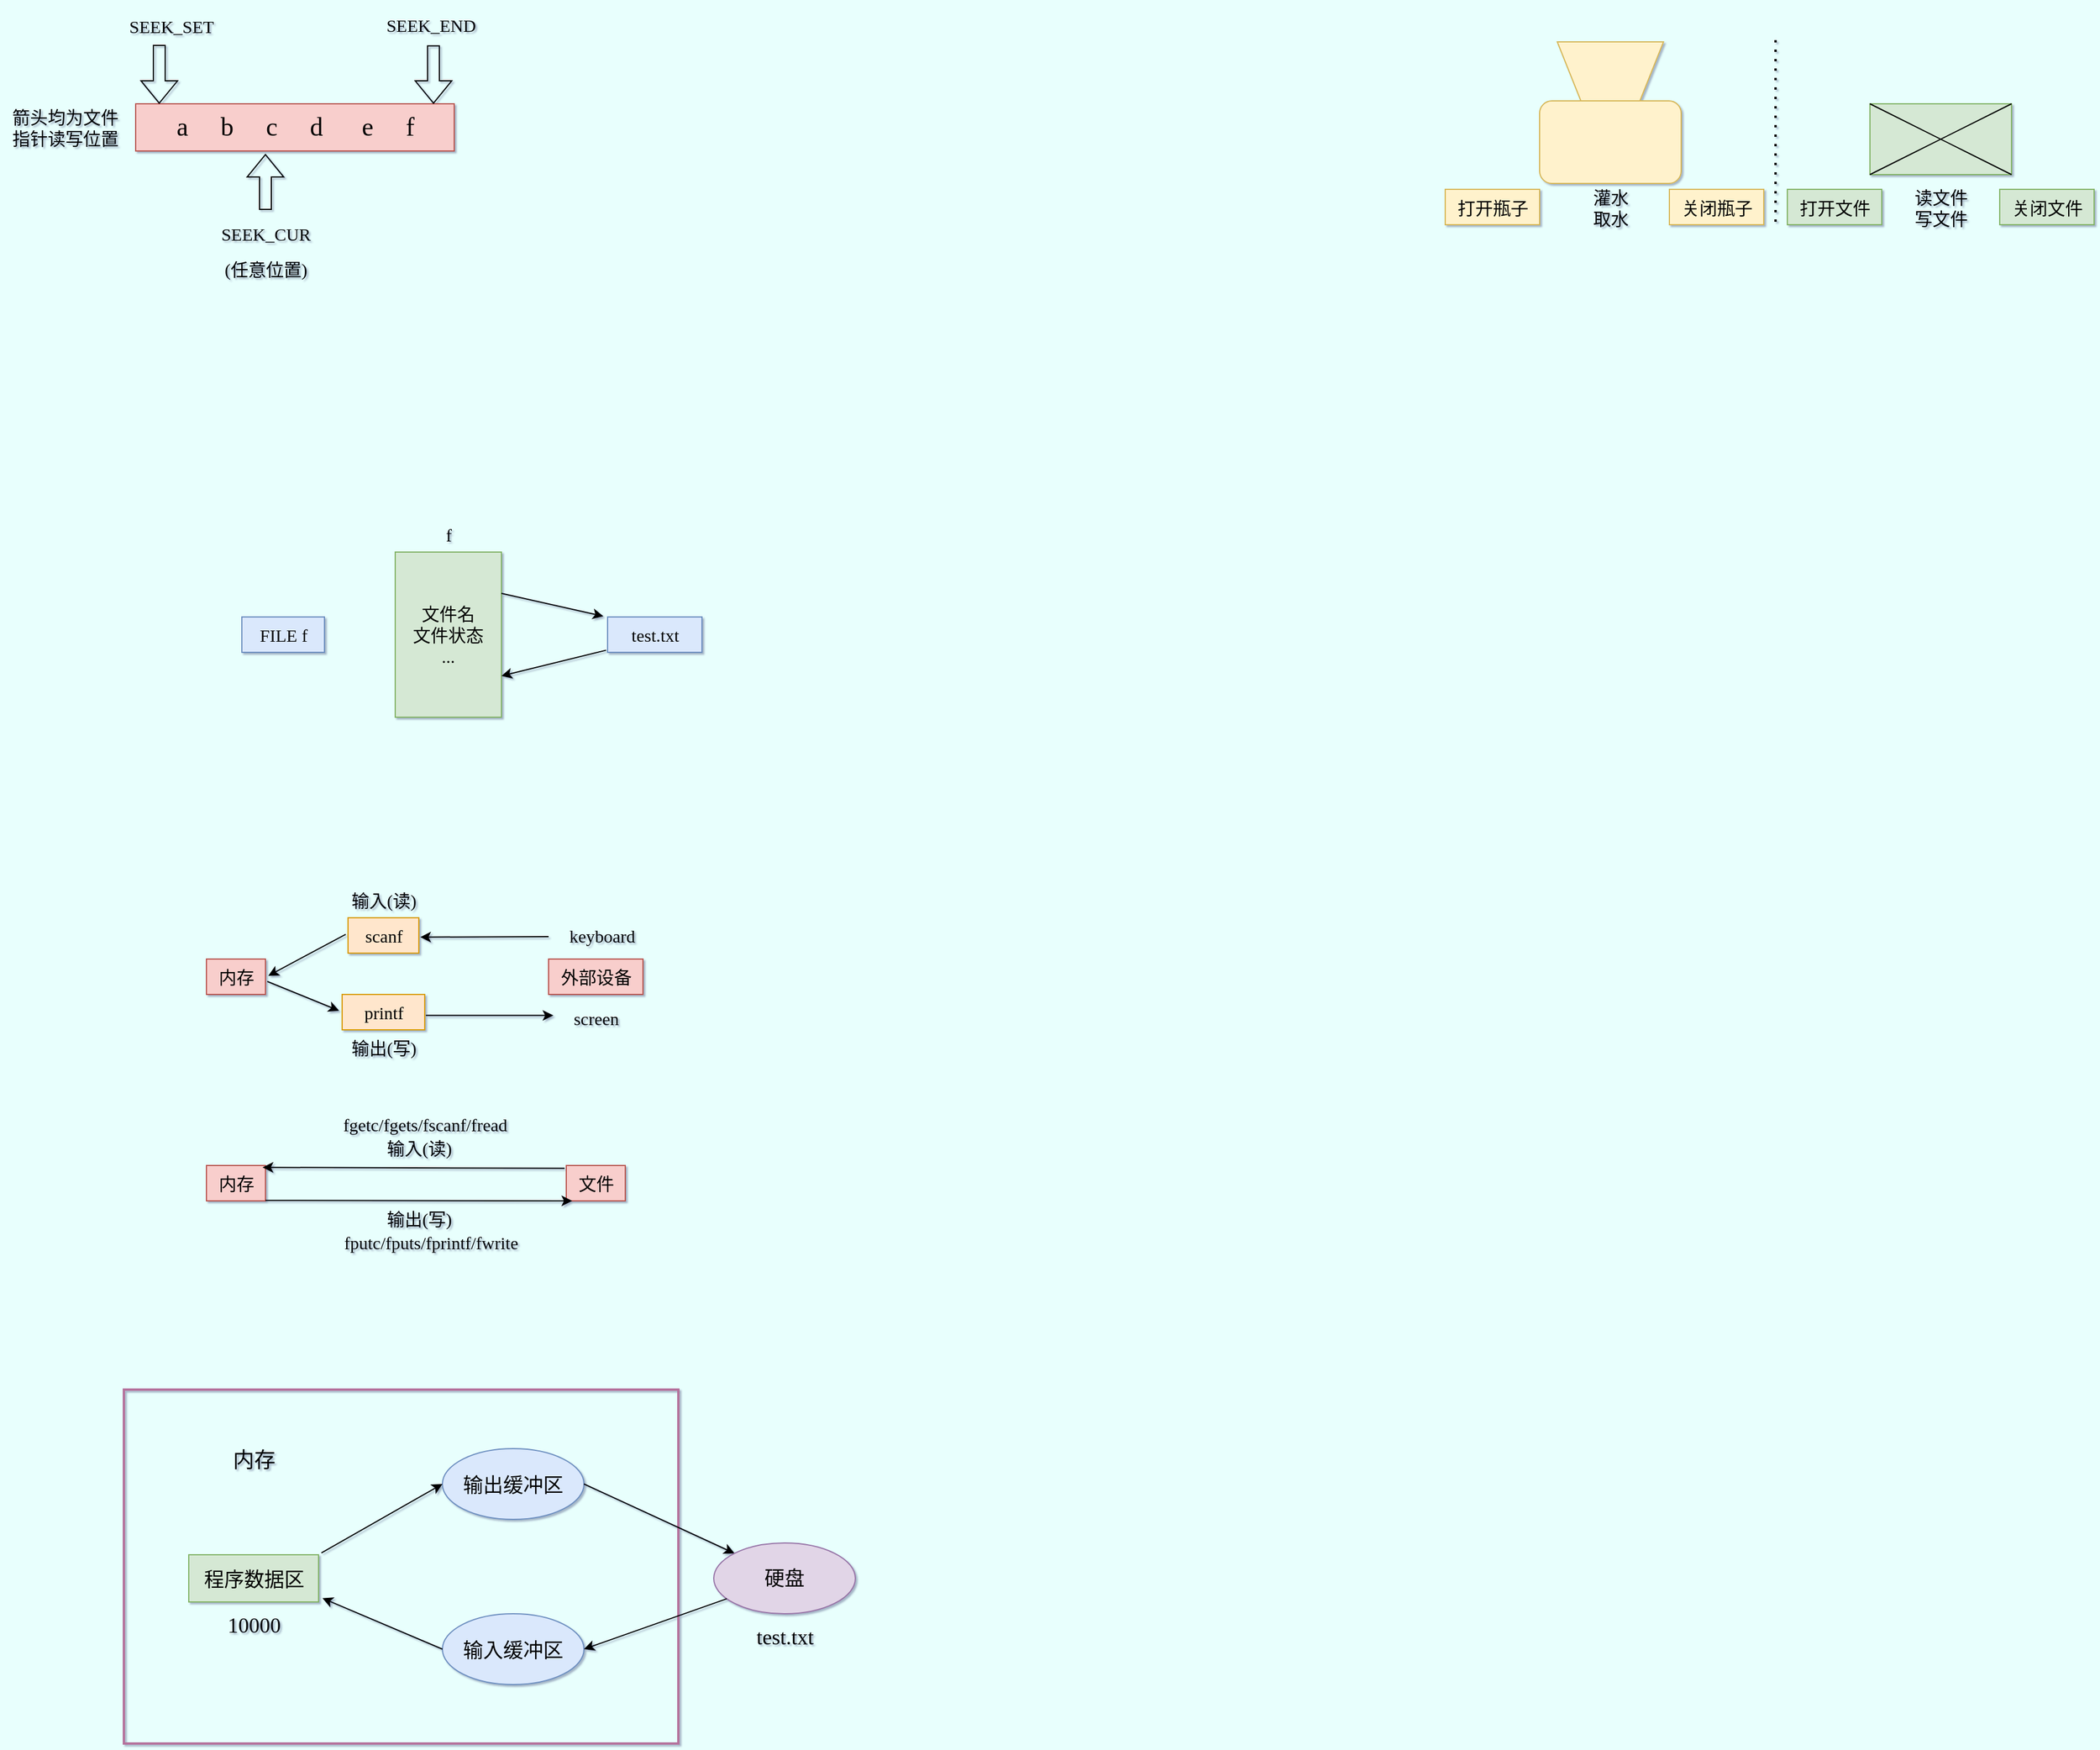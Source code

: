 <mxfile version="20.2.3" type="device"><diagram id="qC4jlSiiCpLr2uEKEx_W" name="第 1 页"><mxGraphModel dx="2238" dy="649" grid="1" gridSize="10" guides="1" tooltips="1" connect="1" arrows="1" fold="1" page="1" pageScale="1" pageWidth="1200" pageHeight="1920" background="#E8FFFD" math="0" shadow="1"><root><mxCell id="0"/><mxCell id="1" parent="0"/><mxCell id="9wX3jLi5-tP5i-Y3Vacl-1" value="" style="rounded=0;whiteSpace=wrap;html=1;fillColor=#d5e8d4;strokeColor=#82b366;" parent="1" vertex="1"><mxGeometry x="490" y="300" width="120" height="60" as="geometry"/></mxCell><mxCell id="9wX3jLi5-tP5i-Y3Vacl-2" value="" style="endArrow=none;html=1;rounded=0;entryX=1;entryY=0;entryDx=0;entryDy=0;exitX=0;exitY=1;exitDx=0;exitDy=0;" parent="1" source="9wX3jLi5-tP5i-Y3Vacl-1" target="9wX3jLi5-tP5i-Y3Vacl-1" edge="1"><mxGeometry width="50" height="50" relative="1" as="geometry"><mxPoint x="520" y="360" as="sourcePoint"/><mxPoint x="570" y="310" as="targetPoint"/></mxGeometry></mxCell><mxCell id="9wX3jLi5-tP5i-Y3Vacl-4" value="" style="endArrow=none;html=1;rounded=0;entryX=0;entryY=0;entryDx=0;entryDy=0;exitX=1;exitY=1;exitDx=0;exitDy=0;" parent="1" source="9wX3jLi5-tP5i-Y3Vacl-1" target="9wX3jLi5-tP5i-Y3Vacl-1" edge="1"><mxGeometry width="50" height="50" relative="1" as="geometry"><mxPoint x="520" y="360" as="sourcePoint"/><mxPoint x="570" y="310" as="targetPoint"/></mxGeometry></mxCell><mxCell id="9wX3jLi5-tP5i-Y3Vacl-5" value="&lt;font style=&quot;font-size: 15px;&quot; face=&quot;Comic Sans MS&quot;&gt;打开文件&lt;/font&gt;" style="text;html=1;align=center;verticalAlign=middle;resizable=0;points=[];autosize=1;strokeColor=#82b366;fillColor=#d5e8d4;" parent="1" vertex="1"><mxGeometry x="420" y="372.5" width="80" height="30" as="geometry"/></mxCell><mxCell id="9wX3jLi5-tP5i-Y3Vacl-6" value="读文件&lt;br&gt;写文件" style="text;html=1;align=center;verticalAlign=middle;resizable=0;points=[];autosize=1;fontSize=15;fontFamily=Comic Sans MS;" parent="1" vertex="1"><mxGeometry x="515" y="362.5" width="70" height="50" as="geometry"/></mxCell><mxCell id="9wX3jLi5-tP5i-Y3Vacl-7" value="关闭文件" style="text;html=1;align=center;verticalAlign=middle;resizable=0;points=[];autosize=1;strokeColor=#82b366;fillColor=#d5e8d4;fontSize=15;fontFamily=Comic Sans MS;" parent="1" vertex="1"><mxGeometry x="600" y="372.5" width="80" height="30" as="geometry"/></mxCell><mxCell id="9wX3jLi5-tP5i-Y3Vacl-8" value="" style="shape=trapezoid;perimeter=trapezoidPerimeter;whiteSpace=wrap;html=1;fixedSize=1;fontFamily=Comic Sans MS;fontSize=15;direction=west;fillColor=#fff2cc;strokeColor=#d6b656;" parent="1" vertex="1"><mxGeometry x="225" y="247.5" width="90" height="50" as="geometry"/></mxCell><mxCell id="9wX3jLi5-tP5i-Y3Vacl-9" value="" style="rounded=1;whiteSpace=wrap;html=1;fontFamily=Comic Sans MS;fontSize=15;fillColor=#fff2cc;strokeColor=#d6b656;" parent="1" vertex="1"><mxGeometry x="210" y="297.5" width="120" height="70" as="geometry"/></mxCell><mxCell id="9wX3jLi5-tP5i-Y3Vacl-10" value="打开瓶子" style="text;html=1;align=center;verticalAlign=middle;resizable=0;points=[];autosize=1;strokeColor=#d6b656;fillColor=#fff2cc;fontSize=15;fontFamily=Comic Sans MS;" parent="1" vertex="1"><mxGeometry x="130" y="372.5" width="80" height="30" as="geometry"/></mxCell><mxCell id="9wX3jLi5-tP5i-Y3Vacl-11" value="灌水&lt;br&gt;取水" style="text;html=1;align=center;verticalAlign=middle;resizable=0;points=[];autosize=1;fontSize=15;fontFamily=Comic Sans MS;" parent="1" vertex="1"><mxGeometry x="245" y="362.5" width="50" height="50" as="geometry"/></mxCell><mxCell id="9wX3jLi5-tP5i-Y3Vacl-12" value="关闭瓶子" style="text;html=1;align=center;verticalAlign=middle;resizable=0;points=[];autosize=1;strokeColor=#d6b656;fillColor=#fff2cc;fontSize=15;fontFamily=Comic Sans MS;" parent="1" vertex="1"><mxGeometry x="320" y="372.5" width="80" height="30" as="geometry"/></mxCell><mxCell id="9wX3jLi5-tP5i-Y3Vacl-14" value="" style="endArrow=none;dashed=1;html=1;dashPattern=1 3;strokeWidth=2;rounded=0;fontFamily=Comic Sans MS;fontSize=15;" parent="1" edge="1"><mxGeometry width="50" height="50" relative="1" as="geometry"><mxPoint x="410" y="400" as="sourcePoint"/><mxPoint x="410" y="240" as="targetPoint"/></mxGeometry></mxCell><mxCell id="9wX3jLi5-tP5i-Y3Vacl-16" value="文件名&lt;br&gt;文件状态&lt;br&gt;..." style="rounded=0;whiteSpace=wrap;html=1;fontFamily=Comic Sans MS;fontSize=15;direction=south;fillColor=#d5e8d4;strokeColor=#82b366;" parent="1" vertex="1"><mxGeometry x="-760" y="680" width="90" height="140" as="geometry"/></mxCell><mxCell id="9wX3jLi5-tP5i-Y3Vacl-17" value="FILE f" style="text;html=1;align=center;verticalAlign=middle;resizable=0;points=[];autosize=1;strokeColor=#6c8ebf;fillColor=#dae8fc;fontSize=15;fontFamily=Comic Sans MS;" parent="1" vertex="1"><mxGeometry x="-890" y="735" width="70" height="30" as="geometry"/></mxCell><mxCell id="9wX3jLi5-tP5i-Y3Vacl-18" value="f" style="text;html=1;align=center;verticalAlign=middle;resizable=0;points=[];autosize=1;strokeColor=none;fillColor=none;fontSize=15;fontFamily=Comic Sans MS;" parent="1" vertex="1"><mxGeometry x="-730" y="650" width="30" height="30" as="geometry"/></mxCell><mxCell id="9wX3jLi5-tP5i-Y3Vacl-19" value="test.txt" style="text;html=1;align=center;verticalAlign=middle;resizable=0;points=[];autosize=1;strokeColor=#6c8ebf;fillColor=#dae8fc;fontSize=15;fontFamily=Comic Sans MS;" parent="1" vertex="1"><mxGeometry x="-580" y="735" width="80" height="30" as="geometry"/></mxCell><mxCell id="9wX3jLi5-tP5i-Y3Vacl-20" value="" style="endArrow=classic;html=1;rounded=0;fontFamily=Comic Sans MS;fontSize=15;exitX=0.25;exitY=0;exitDx=0;exitDy=0;entryX=-0.045;entryY=-0.02;entryDx=0;entryDy=0;entryPerimeter=0;" parent="1" source="9wX3jLi5-tP5i-Y3Vacl-16" target="9wX3jLi5-tP5i-Y3Vacl-19" edge="1"><mxGeometry width="50" height="50" relative="1" as="geometry"><mxPoint x="-530" y="820" as="sourcePoint"/><mxPoint x="-480" y="770" as="targetPoint"/></mxGeometry></mxCell><mxCell id="9wX3jLi5-tP5i-Y3Vacl-23" value="" style="endArrow=classic;html=1;rounded=0;fontFamily=Comic Sans MS;fontSize=15;exitX=-0.015;exitY=0.94;exitDx=0;exitDy=0;entryX=0.75;entryY=0;entryDx=0;entryDy=0;exitPerimeter=0;" parent="1" source="9wX3jLi5-tP5i-Y3Vacl-19" target="9wX3jLi5-tP5i-Y3Vacl-16" edge="1"><mxGeometry width="50" height="50" relative="1" as="geometry"><mxPoint x="-640" y="840" as="sourcePoint"/><mxPoint x="-553.6" y="859.4" as="targetPoint"/></mxGeometry></mxCell><mxCell id="9wX3jLi5-tP5i-Y3Vacl-25" value="外部设备" style="text;html=1;align=center;verticalAlign=middle;resizable=0;points=[];autosize=1;strokeColor=#b85450;fillColor=#f8cecc;fontSize=15;fontFamily=Comic Sans MS;" parent="1" vertex="1"><mxGeometry x="-630" y="1025" width="80" height="30" as="geometry"/></mxCell><mxCell id="9wX3jLi5-tP5i-Y3Vacl-26" value="内存" style="text;html=1;align=center;verticalAlign=middle;resizable=0;points=[];autosize=1;strokeColor=#b85450;fillColor=#f8cecc;fontSize=15;fontFamily=Comic Sans MS;" parent="1" vertex="1"><mxGeometry x="-920" y="1025" width="50" height="30" as="geometry"/></mxCell><mxCell id="9wX3jLi5-tP5i-Y3Vacl-27" value="scanf" style="text;html=1;align=center;verticalAlign=middle;resizable=0;points=[];autosize=1;strokeColor=#d79b00;fillColor=#ffe6cc;fontSize=15;fontFamily=Comic Sans MS;" parent="1" vertex="1"><mxGeometry x="-800" y="990" width="60" height="30" as="geometry"/></mxCell><mxCell id="9wX3jLi5-tP5i-Y3Vacl-28" value="printf" style="text;html=1;align=center;verticalAlign=middle;resizable=0;points=[];autosize=1;strokeColor=#d79b00;fillColor=#ffe6cc;fontSize=15;fontFamily=Comic Sans MS;" parent="1" vertex="1"><mxGeometry x="-805" y="1055" width="70" height="30" as="geometry"/></mxCell><mxCell id="9wX3jLi5-tP5i-Y3Vacl-34" value="" style="endArrow=classic;html=1;rounded=0;fontFamily=Comic Sans MS;fontSize=15;exitX=-0.033;exitY=0.467;exitDx=0;exitDy=0;exitPerimeter=0;entryX=1.048;entryY=0.473;entryDx=0;entryDy=0;entryPerimeter=0;" parent="1" source="9wX3jLi5-tP5i-Y3Vacl-27" target="9wX3jLi5-tP5i-Y3Vacl-26" edge="1"><mxGeometry width="50" height="50" relative="1" as="geometry"><mxPoint x="-530" y="1160" as="sourcePoint"/><mxPoint x="-480" y="1110" as="targetPoint"/></mxGeometry></mxCell><mxCell id="9wX3jLi5-tP5i-Y3Vacl-36" value="" style="endArrow=classic;html=1;rounded=0;fontFamily=Comic Sans MS;fontSize=15;exitX=1.032;exitY=0.633;exitDx=0;exitDy=0;exitPerimeter=0;entryX=-0.037;entryY=0.46;entryDx=0;entryDy=0;entryPerimeter=0;" parent="1" source="9wX3jLi5-tP5i-Y3Vacl-26" target="9wX3jLi5-tP5i-Y3Vacl-28" edge="1"><mxGeometry width="50" height="50" relative="1" as="geometry"><mxPoint x="-530" y="1160" as="sourcePoint"/><mxPoint x="-480" y="1110" as="targetPoint"/></mxGeometry></mxCell><mxCell id="9wX3jLi5-tP5i-Y3Vacl-37" value="keyboard" style="text;html=1;align=center;verticalAlign=middle;resizable=0;points=[];autosize=1;strokeColor=none;fillColor=none;fontSize=15;fontFamily=Comic Sans MS;" parent="1" vertex="1"><mxGeometry x="-630" y="990" width="90" height="30" as="geometry"/></mxCell><mxCell id="9wX3jLi5-tP5i-Y3Vacl-38" value="screen" style="text;html=1;align=center;verticalAlign=middle;resizable=0;points=[];autosize=1;strokeColor=none;fillColor=none;fontSize=15;fontFamily=Comic Sans MS;" parent="1" vertex="1"><mxGeometry x="-625" y="1060" width="70" height="30" as="geometry"/></mxCell><mxCell id="9wX3jLi5-tP5i-Y3Vacl-39" value="" style="endArrow=classic;html=1;rounded=0;fontFamily=Comic Sans MS;fontSize=15;entryX=1.02;entryY=0.547;entryDx=0;entryDy=0;entryPerimeter=0;" parent="1" target="9wX3jLi5-tP5i-Y3Vacl-27" edge="1"><mxGeometry width="50" height="50" relative="1" as="geometry"><mxPoint x="-630" y="1006" as="sourcePoint"/><mxPoint x="-480" y="1110" as="targetPoint"/></mxGeometry></mxCell><mxCell id="9wX3jLi5-tP5i-Y3Vacl-40" value="" style="endArrow=classic;html=1;rounded=0;fontFamily=Comic Sans MS;fontSize=15;exitX=1.014;exitY=0.593;exitDx=0;exitDy=0;exitPerimeter=0;entryX=-0.014;entryY=0.427;entryDx=0;entryDy=0;entryPerimeter=0;" parent="1" source="9wX3jLi5-tP5i-Y3Vacl-28" target="9wX3jLi5-tP5i-Y3Vacl-38" edge="1"><mxGeometry width="50" height="50" relative="1" as="geometry"><mxPoint x="-530" y="1160" as="sourcePoint"/><mxPoint x="-480" y="1110" as="targetPoint"/></mxGeometry></mxCell><mxCell id="9wX3jLi5-tP5i-Y3Vacl-41" value="输入(读)" style="text;html=1;align=center;verticalAlign=middle;resizable=0;points=[];autosize=1;fontSize=15;fontFamily=Comic Sans MS;" parent="1" vertex="1"><mxGeometry x="-810" y="960" width="80" height="30" as="geometry"/></mxCell><mxCell id="9wX3jLi5-tP5i-Y3Vacl-42" value="输出(写)" style="text;html=1;align=center;verticalAlign=middle;resizable=0;points=[];autosize=1;strokeColor=none;fillColor=none;fontSize=15;fontFamily=Comic Sans MS;" parent="1" vertex="1"><mxGeometry x="-810" y="1085" width="80" height="30" as="geometry"/></mxCell><mxCell id="9wX3jLi5-tP5i-Y3Vacl-43" value="内存" style="text;html=1;align=center;verticalAlign=middle;resizable=0;points=[];autosize=1;strokeColor=#b85450;fillColor=#f8cecc;fontSize=15;fontFamily=Comic Sans MS;" parent="1" vertex="1"><mxGeometry x="-920" y="1200" width="50" height="30" as="geometry"/></mxCell><mxCell id="9wX3jLi5-tP5i-Y3Vacl-44" value="文件" style="text;html=1;align=center;verticalAlign=middle;resizable=0;points=[];autosize=1;strokeColor=#b85450;fillColor=#f8cecc;fontSize=15;fontFamily=Comic Sans MS;" parent="1" vertex="1"><mxGeometry x="-615" y="1200" width="50" height="30" as="geometry"/></mxCell><mxCell id="9wX3jLi5-tP5i-Y3Vacl-49" value="" style="endArrow=classic;html=1;rounded=0;fontFamily=Comic Sans MS;fontSize=15;entryX=0.952;entryY=0.053;entryDx=0;entryDy=0;entryPerimeter=0;exitX=-0.028;exitY=0.08;exitDx=0;exitDy=0;exitPerimeter=0;" parent="1" source="9wX3jLi5-tP5i-Y3Vacl-44" target="9wX3jLi5-tP5i-Y3Vacl-43" edge="1"><mxGeometry width="50" height="50" relative="1" as="geometry"><mxPoint x="-620" y="1202" as="sourcePoint"/><mxPoint x="-480" y="1110" as="targetPoint"/></mxGeometry></mxCell><mxCell id="9wX3jLi5-tP5i-Y3Vacl-50" value="" style="endArrow=classic;html=1;rounded=0;fontFamily=Comic Sans MS;fontSize=15;exitX=1;exitY=0.987;exitDx=0;exitDy=0;exitPerimeter=0;" parent="1" source="9wX3jLi5-tP5i-Y3Vacl-43" edge="1"><mxGeometry width="50" height="50" relative="1" as="geometry"><mxPoint x="-530" y="1160" as="sourcePoint"/><mxPoint x="-610" y="1230" as="targetPoint"/></mxGeometry></mxCell><mxCell id="9wX3jLi5-tP5i-Y3Vacl-51" value="输入(读)" style="text;html=1;align=center;verticalAlign=middle;resizable=0;points=[];autosize=1;strokeColor=none;fillColor=none;fontSize=15;fontFamily=Comic Sans MS;" parent="1" vertex="1"><mxGeometry x="-780" y="1170" width="80" height="30" as="geometry"/></mxCell><mxCell id="9wX3jLi5-tP5i-Y3Vacl-52" value="输出(写)" style="text;html=1;align=center;verticalAlign=middle;resizable=0;points=[];autosize=1;strokeColor=none;fillColor=none;fontSize=15;fontFamily=Comic Sans MS;" parent="1" vertex="1"><mxGeometry x="-780" y="1230" width="80" height="30" as="geometry"/></mxCell><mxCell id="9wX3jLi5-tP5i-Y3Vacl-53" value="fgetc/fgets/fscanf/fread" style="text;html=1;align=center;verticalAlign=middle;resizable=0;points=[];autosize=1;strokeColor=none;fillColor=none;fontSize=15;fontFamily=Comic Sans MS;strokeWidth=1;" parent="1" vertex="1"><mxGeometry x="-840" y="1150" width="210" height="30" as="geometry"/></mxCell><mxCell id="9wX3jLi5-tP5i-Y3Vacl-54" value="fputc/fputs/fprintf/fwrite" style="text;html=1;align=center;verticalAlign=middle;resizable=0;points=[];autosize=1;strokeColor=none;fillColor=none;fontSize=15;fontFamily=Comic Sans MS;" parent="1" vertex="1"><mxGeometry x="-840" y="1250" width="220" height="30" as="geometry"/></mxCell><mxCell id="Kv5Lj2ogk-_uP5MCizKQ-3" value="a&amp;nbsp; &amp;nbsp; &amp;nbsp;b&amp;nbsp; &amp;nbsp; &amp;nbsp;c&amp;nbsp; &amp;nbsp; &amp;nbsp;d&amp;nbsp; &amp;nbsp; &amp;nbsp; e&amp;nbsp; &amp;nbsp; &amp;nbsp;f" style="text;html=1;align=center;verticalAlign=middle;resizable=0;points=[];autosize=1;strokeColor=#b85450;fillColor=#f8cecc;fontSize=22;fontFamily=Comic Sans MS;" parent="1" vertex="1"><mxGeometry x="-980" y="300" width="270" height="40" as="geometry"/></mxCell><mxCell id="Kv5Lj2ogk-_uP5MCizKQ-7" value="&lt;font style=&quot;font-size: 15px;&quot;&gt;SEEK_SET&lt;/font&gt;" style="text;html=1;align=center;verticalAlign=middle;resizable=0;points=[];autosize=1;strokeColor=none;fillColor=none;fontSize=22;fontFamily=Comic Sans MS;" parent="1" vertex="1"><mxGeometry x="-1000" y="212.5" width="100" height="40" as="geometry"/></mxCell><mxCell id="Kv5Lj2ogk-_uP5MCizKQ-10" value="SEEK_END" style="text;html=1;align=center;verticalAlign=middle;resizable=0;points=[];autosize=1;strokeColor=none;fillColor=none;fontSize=15;fontFamily=Comic Sans MS;" parent="1" vertex="1"><mxGeometry x="-780" y="217.5" width="100" height="30" as="geometry"/></mxCell><mxCell id="Kv5Lj2ogk-_uP5MCizKQ-13" value="" style="shape=flexArrow;endArrow=classic;html=1;rounded=0;fontFamily=Comic Sans MS;fontSize=15;" parent="1" edge="1"><mxGeometry width="50" height="50" relative="1" as="geometry"><mxPoint x="-870" y="390" as="sourcePoint"/><mxPoint x="-870" y="342.5" as="targetPoint"/></mxGeometry></mxCell><mxCell id="Kv5Lj2ogk-_uP5MCizKQ-14" value="" style="shape=flexArrow;endArrow=classic;html=1;rounded=0;fontFamily=Comic Sans MS;fontSize=15;exitX=0.524;exitY=1.097;exitDx=0;exitDy=0;exitPerimeter=0;entryX=0.935;entryY=0;entryDx=0;entryDy=0;entryPerimeter=0;" parent="1" source="Kv5Lj2ogk-_uP5MCizKQ-10" target="Kv5Lj2ogk-_uP5MCizKQ-3" edge="1"><mxGeometry width="50" height="50" relative="1" as="geometry"><mxPoint x="-700" y="350" as="sourcePoint"/><mxPoint x="-650" y="300" as="targetPoint"/></mxGeometry></mxCell><mxCell id="Kv5Lj2ogk-_uP5MCizKQ-15" value="" style="shape=flexArrow;endArrow=classic;html=1;rounded=0;fontFamily=Comic Sans MS;fontSize=15;entryX=0.074;entryY=0;entryDx=0;entryDy=0;entryPerimeter=0;" parent="1" target="Kv5Lj2ogk-_uP5MCizKQ-3" edge="1"><mxGeometry width="50" height="50" relative="1" as="geometry"><mxPoint x="-960" y="250" as="sourcePoint"/><mxPoint x="-650" y="300" as="targetPoint"/></mxGeometry></mxCell><mxCell id="Kv5Lj2ogk-_uP5MCizKQ-16" value="SEEK_CUR" style="text;html=1;align=center;verticalAlign=middle;resizable=0;points=[];autosize=1;strokeColor=none;fillColor=none;fontSize=15;fontFamily=Comic Sans MS;" parent="1" vertex="1"><mxGeometry x="-920" y="395" width="100" height="30" as="geometry"/></mxCell><mxCell id="Kv5Lj2ogk-_uP5MCizKQ-17" value="(任意位置)" style="text;html=1;align=center;verticalAlign=middle;resizable=0;points=[];autosize=1;strokeColor=none;fillColor=none;fontSize=15;fontFamily=Comic Sans MS;" parent="1" vertex="1"><mxGeometry x="-915" y="425" width="90" height="30" as="geometry"/></mxCell><mxCell id="Kv5Lj2ogk-_uP5MCizKQ-18" value="箭头均为文件&lt;br&gt;指针读写位置" style="text;html=1;align=center;verticalAlign=middle;resizable=0;points=[];autosize=1;strokeColor=none;fillColor=none;fontSize=15;fontFamily=Comic Sans MS;" parent="1" vertex="1"><mxGeometry x="-1095" y="295" width="110" height="50" as="geometry"/></mxCell><mxCell id="JdrYK0g0uuQHmQgvw9Em-4" value="&lt;font style=&quot;font-size: 18px;&quot;&gt;内存&lt;/font&gt;" style="text;html=1;align=center;verticalAlign=middle;resizable=0;points=[];autosize=1;strokeColor=none;fillColor=none;" vertex="1" parent="1"><mxGeometry x="-910" y="1430" width="60" height="40" as="geometry"/></mxCell><mxCell id="JdrYK0g0uuQHmQgvw9Em-5" value="&lt;font style=&quot;font-size: 17px;&quot;&gt;程序数据区&lt;/font&gt;" style="text;html=1;align=center;verticalAlign=middle;resizable=0;points=[];autosize=1;strokeColor=#82b366;fillColor=#d5e8d4;fontSize=20;" vertex="1" parent="1"><mxGeometry x="-935" y="1530" width="110" height="40" as="geometry"/></mxCell><mxCell id="JdrYK0g0uuQHmQgvw9Em-6" value="&lt;font style=&quot;font-size: 17px;&quot;&gt;输出缓冲区&lt;/font&gt;" style="ellipse;whiteSpace=wrap;html=1;fontSize=20;fillColor=#dae8fc;strokeColor=#6c8ebf;" vertex="1" parent="1"><mxGeometry x="-720" y="1440" width="120" height="60" as="geometry"/></mxCell><mxCell id="JdrYK0g0uuQHmQgvw9Em-7" value="&lt;font style=&quot;font-size: 17px;&quot;&gt;输入缓冲区&lt;/font&gt;" style="ellipse;whiteSpace=wrap;html=1;fontSize=20;fillColor=#dae8fc;strokeColor=#6c8ebf;" vertex="1" parent="1"><mxGeometry x="-720" y="1580" width="120" height="60" as="geometry"/></mxCell><mxCell id="JdrYK0g0uuQHmQgvw9Em-8" value="" style="endArrow=classic;html=1;rounded=0;fontSize=18;exitX=1.022;exitY=-0.04;exitDx=0;exitDy=0;exitPerimeter=0;entryX=0;entryY=0.5;entryDx=0;entryDy=0;" edge="1" parent="1" source="JdrYK0g0uuQHmQgvw9Em-5" target="JdrYK0g0uuQHmQgvw9Em-6"><mxGeometry width="50" height="50" relative="1" as="geometry"><mxPoint x="-690" y="1530" as="sourcePoint"/><mxPoint x="-800" y="1440" as="targetPoint"/></mxGeometry></mxCell><mxCell id="JdrYK0g0uuQHmQgvw9Em-9" value="" style="endArrow=classic;html=1;rounded=0;fontSize=18;exitX=0;exitY=0.5;exitDx=0;exitDy=0;entryX=1.03;entryY=0.92;entryDx=0;entryDy=0;entryPerimeter=0;" edge="1" parent="1" source="JdrYK0g0uuQHmQgvw9Em-7" target="JdrYK0g0uuQHmQgvw9Em-5"><mxGeometry width="50" height="50" relative="1" as="geometry"><mxPoint x="-690" y="1530" as="sourcePoint"/><mxPoint x="-640" y="1480" as="targetPoint"/></mxGeometry></mxCell><mxCell id="JdrYK0g0uuQHmQgvw9Em-10" value="" style="whiteSpace=wrap;html=1;fontSize=18;gradientColor=default;fillColor=none;strokeColor=#B5739D;strokeWidth=2;" vertex="1" parent="1"><mxGeometry x="-990" y="1390" width="470" height="300" as="geometry"/></mxCell><mxCell id="JdrYK0g0uuQHmQgvw9Em-11" value="" style="endArrow=classic;html=1;rounded=0;fontSize=18;exitX=1;exitY=0.5;exitDx=0;exitDy=0;entryX=0;entryY=0;entryDx=0;entryDy=0;" edge="1" parent="1" source="JdrYK0g0uuQHmQgvw9Em-6" target="JdrYK0g0uuQHmQgvw9Em-12"><mxGeometry width="50" height="50" relative="1" as="geometry"><mxPoint x="-690" y="1530" as="sourcePoint"/><mxPoint x="-490" y="1530" as="targetPoint"/></mxGeometry></mxCell><mxCell id="JdrYK0g0uuQHmQgvw9Em-12" value="&lt;font style=&quot;font-size: 17px;&quot;&gt;硬盘&lt;/font&gt;" style="ellipse;whiteSpace=wrap;html=1;fontSize=18;strokeColor=#9673a6;fillColor=#e1d5e7;" vertex="1" parent="1"><mxGeometry x="-490" y="1520" width="120" height="60" as="geometry"/></mxCell><mxCell id="JdrYK0g0uuQHmQgvw9Em-13" value="" style="endArrow=classic;html=1;rounded=0;fontSize=18;entryX=1;entryY=0.5;entryDx=0;entryDy=0;" edge="1" parent="1" source="JdrYK0g0uuQHmQgvw9Em-12" target="JdrYK0g0uuQHmQgvw9Em-7"><mxGeometry width="50" height="50" relative="1" as="geometry"><mxPoint x="-690" y="1530" as="sourcePoint"/><mxPoint x="-640" y="1480" as="targetPoint"/></mxGeometry></mxCell><mxCell id="JdrYK0g0uuQHmQgvw9Em-14" value="&lt;font face=&quot;Comic Sans MS&quot;&gt;test.txt&lt;/font&gt;" style="text;html=1;align=center;verticalAlign=middle;resizable=0;points=[];autosize=1;strokeColor=none;fillColor=none;fontSize=18;" vertex="1" parent="1"><mxGeometry x="-475" y="1580" width="90" height="40" as="geometry"/></mxCell><mxCell id="JdrYK0g0uuQHmQgvw9Em-15" value="10000" style="text;html=1;align=center;verticalAlign=middle;resizable=0;points=[];autosize=1;strokeColor=none;fillColor=none;fontSize=18;fontFamily=Comic Sans MS;" vertex="1" parent="1"><mxGeometry x="-920" y="1570" width="80" height="40" as="geometry"/></mxCell></root></mxGraphModel></diagram></mxfile>